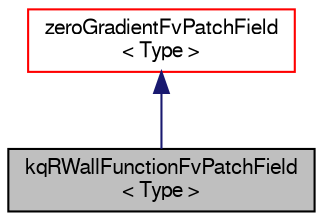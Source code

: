 digraph "kqRWallFunctionFvPatchField&lt; Type &gt;"
{
  bgcolor="transparent";
  edge [fontname="FreeSans",fontsize="10",labelfontname="FreeSans",labelfontsize="10"];
  node [fontname="FreeSans",fontsize="10",shape=record];
  Node10 [label="kqRWallFunctionFvPatchField\l\< Type \>",height=0.2,width=0.4,color="black", fillcolor="grey75", style="filled", fontcolor="black"];
  Node11 -> Node10 [dir="back",color="midnightblue",fontsize="10",style="solid",fontname="FreeSans"];
  Node11 [label="zeroGradientFvPatchField\l\< Type \>",height=0.2,width=0.4,color="red",URL="$a22002.html",tooltip="This boundary condition applies a zero-gradient condition from the patch internal field onto the patc..."];
}
